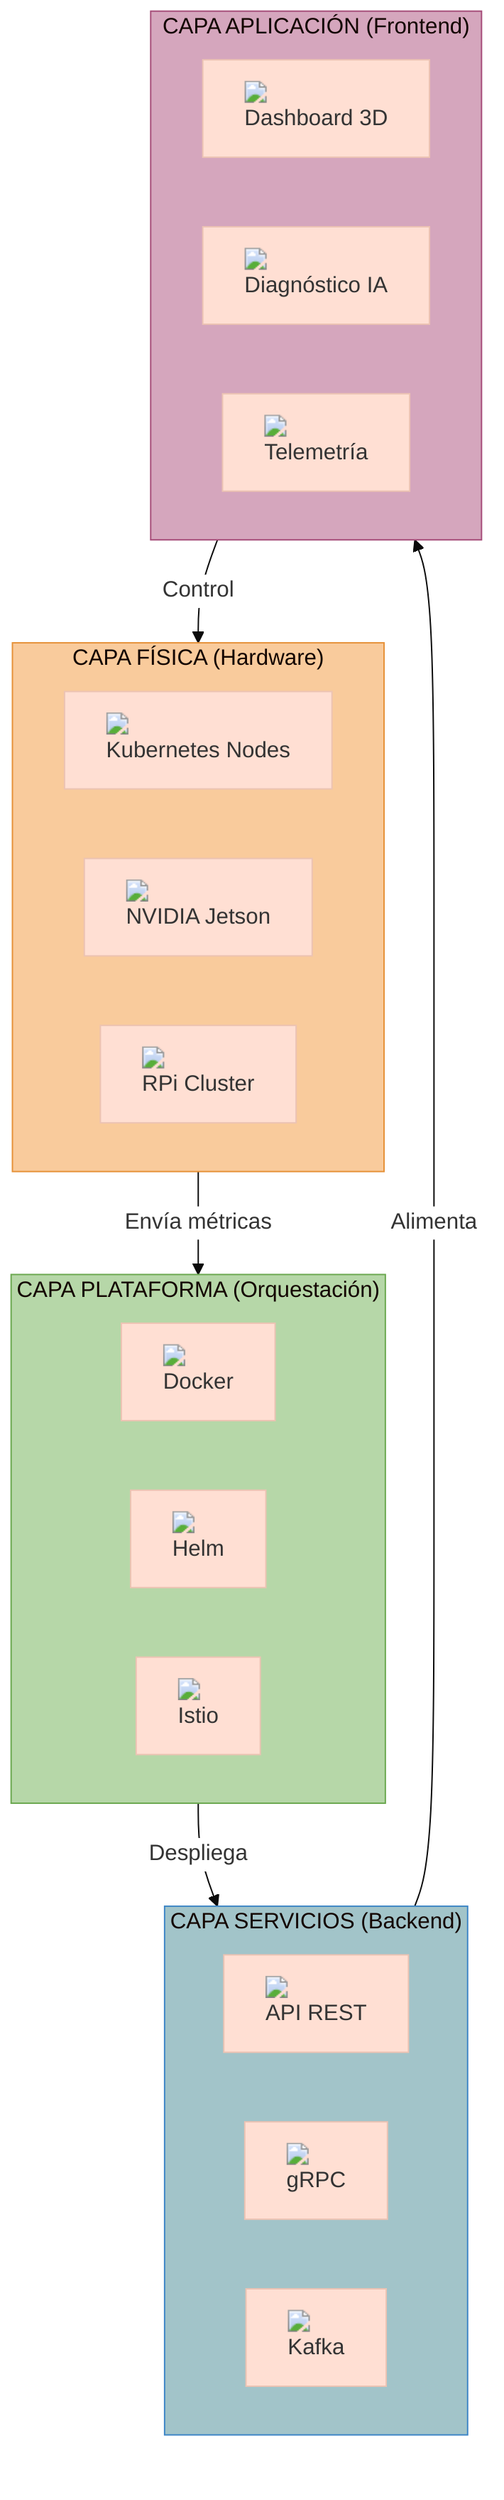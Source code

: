 %%{init: {'theme': 'base', 'themeVariables': { 'primaryColor': '#ffdfd3', 'edgeLabelBackground':'#fff'}}}%%
flowchart TD
subgraph FÍSICA["CAPA FÍSICA (Hardware)"]
A[<img src='https://cdn-icons-png.flaticon.com/512/1086/1086741.png' width='30'/> Kubernetes Nodes]
B[<img src='https://cdn-icons-png.flaticon.com/512/3014/3014486.png' width='30'/> NVIDIA Jetson]
C[<img src='https://cdn-icons-png.flaticon.com/512/2785/2785473.png' width='30'/> RPi Cluster]
end

subgraph PLATAFORMA["CAPA PLATAFORMA (Orquestación)"]
D[<img src='https://cdn-icons-png.flaticon.com/512/3601/3601624.png' width='30'/> Docker]
E[<img src='https://cdn-icons-png.flaticon.com/512/6134/6134346.png' width='30'/> Helm]
F[<img src='https://cdn-icons-png.flaticon.com/512/888/888054.png' width='30'/> Istio]
end

subgraph SERVICIOS["CAPA SERVICIOS (Backend)"]
G[<img src='https://cdn-icons-png.flaticon.com/512/2620/2620971.png' width='30'/> API REST]
H[<img src='https://cdn-icons-png.flaticon.com/512/6134/6134346.png' width='30'/> gRPC]
I[<img src='https://cdn-icons-png.flaticon.com/512/2777/2777154.png' width='30'/> Kafka]
end

subgraph APLICACIÓN["CAPA APLICACIÓN (Frontend)"]
J[<img src='https://cdn-icons-png.flaticon.com/512/2103/2103633.png' width='30'/> Dashboard 3D]
K[<img src='https://cdn-icons-png.flaticon.com/512/2328/2328965.png' width='30'/> Diagnóstico IA]
L[<img src='https://cdn-icons-png.flaticon.com/512/2933/2933245.png' width='30'/> Telemetría]
end

FÍSICA -->|Envía métricas| PLATAFORMA
PLATAFORMA -->|Despliega| SERVICIOS
SERVICIOS -->|Alimenta| APLICACIÓN
APLICACIÓN -->|Control| FÍSICA

style FÍSICA fill:#f9cb9c,stroke:#e69138
style PLATAFORMA fill:#b6d7a8,stroke:#6aa84f
style SERVICIOS fill:#a2c4c9,stroke:#3d85c6
style APLICACIÓN fill:#d5a6bd,stroke:#a64d79